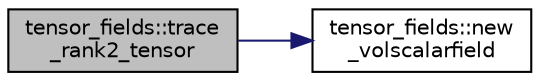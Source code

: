 digraph "tensor_fields::trace_rank2_tensor"
{
 // LATEX_PDF_SIZE
  edge [fontname="Helvetica",fontsize="10",labelfontname="Helvetica",labelfontsize="10"];
  node [fontname="Helvetica",fontsize="10",shape=record];
  rankdir="LR";
  Node1 [label="tensor_fields::trace\l_rank2_tensor",height=0.2,width=0.4,color="black", fillcolor="grey75", style="filled", fontcolor="black",tooltip=" "];
  Node1 -> Node2 [color="midnightblue",fontsize="10",style="solid",fontname="Helvetica"];
  Node2 [label="tensor_fields::new\l_volscalarfield",height=0.2,width=0.4,color="black", fillcolor="white", style="filled",URL="$namespacetensor__fields.html#a596d7733e2f19fb55fe7f09b704d4a16",tooltip=" "];
}
